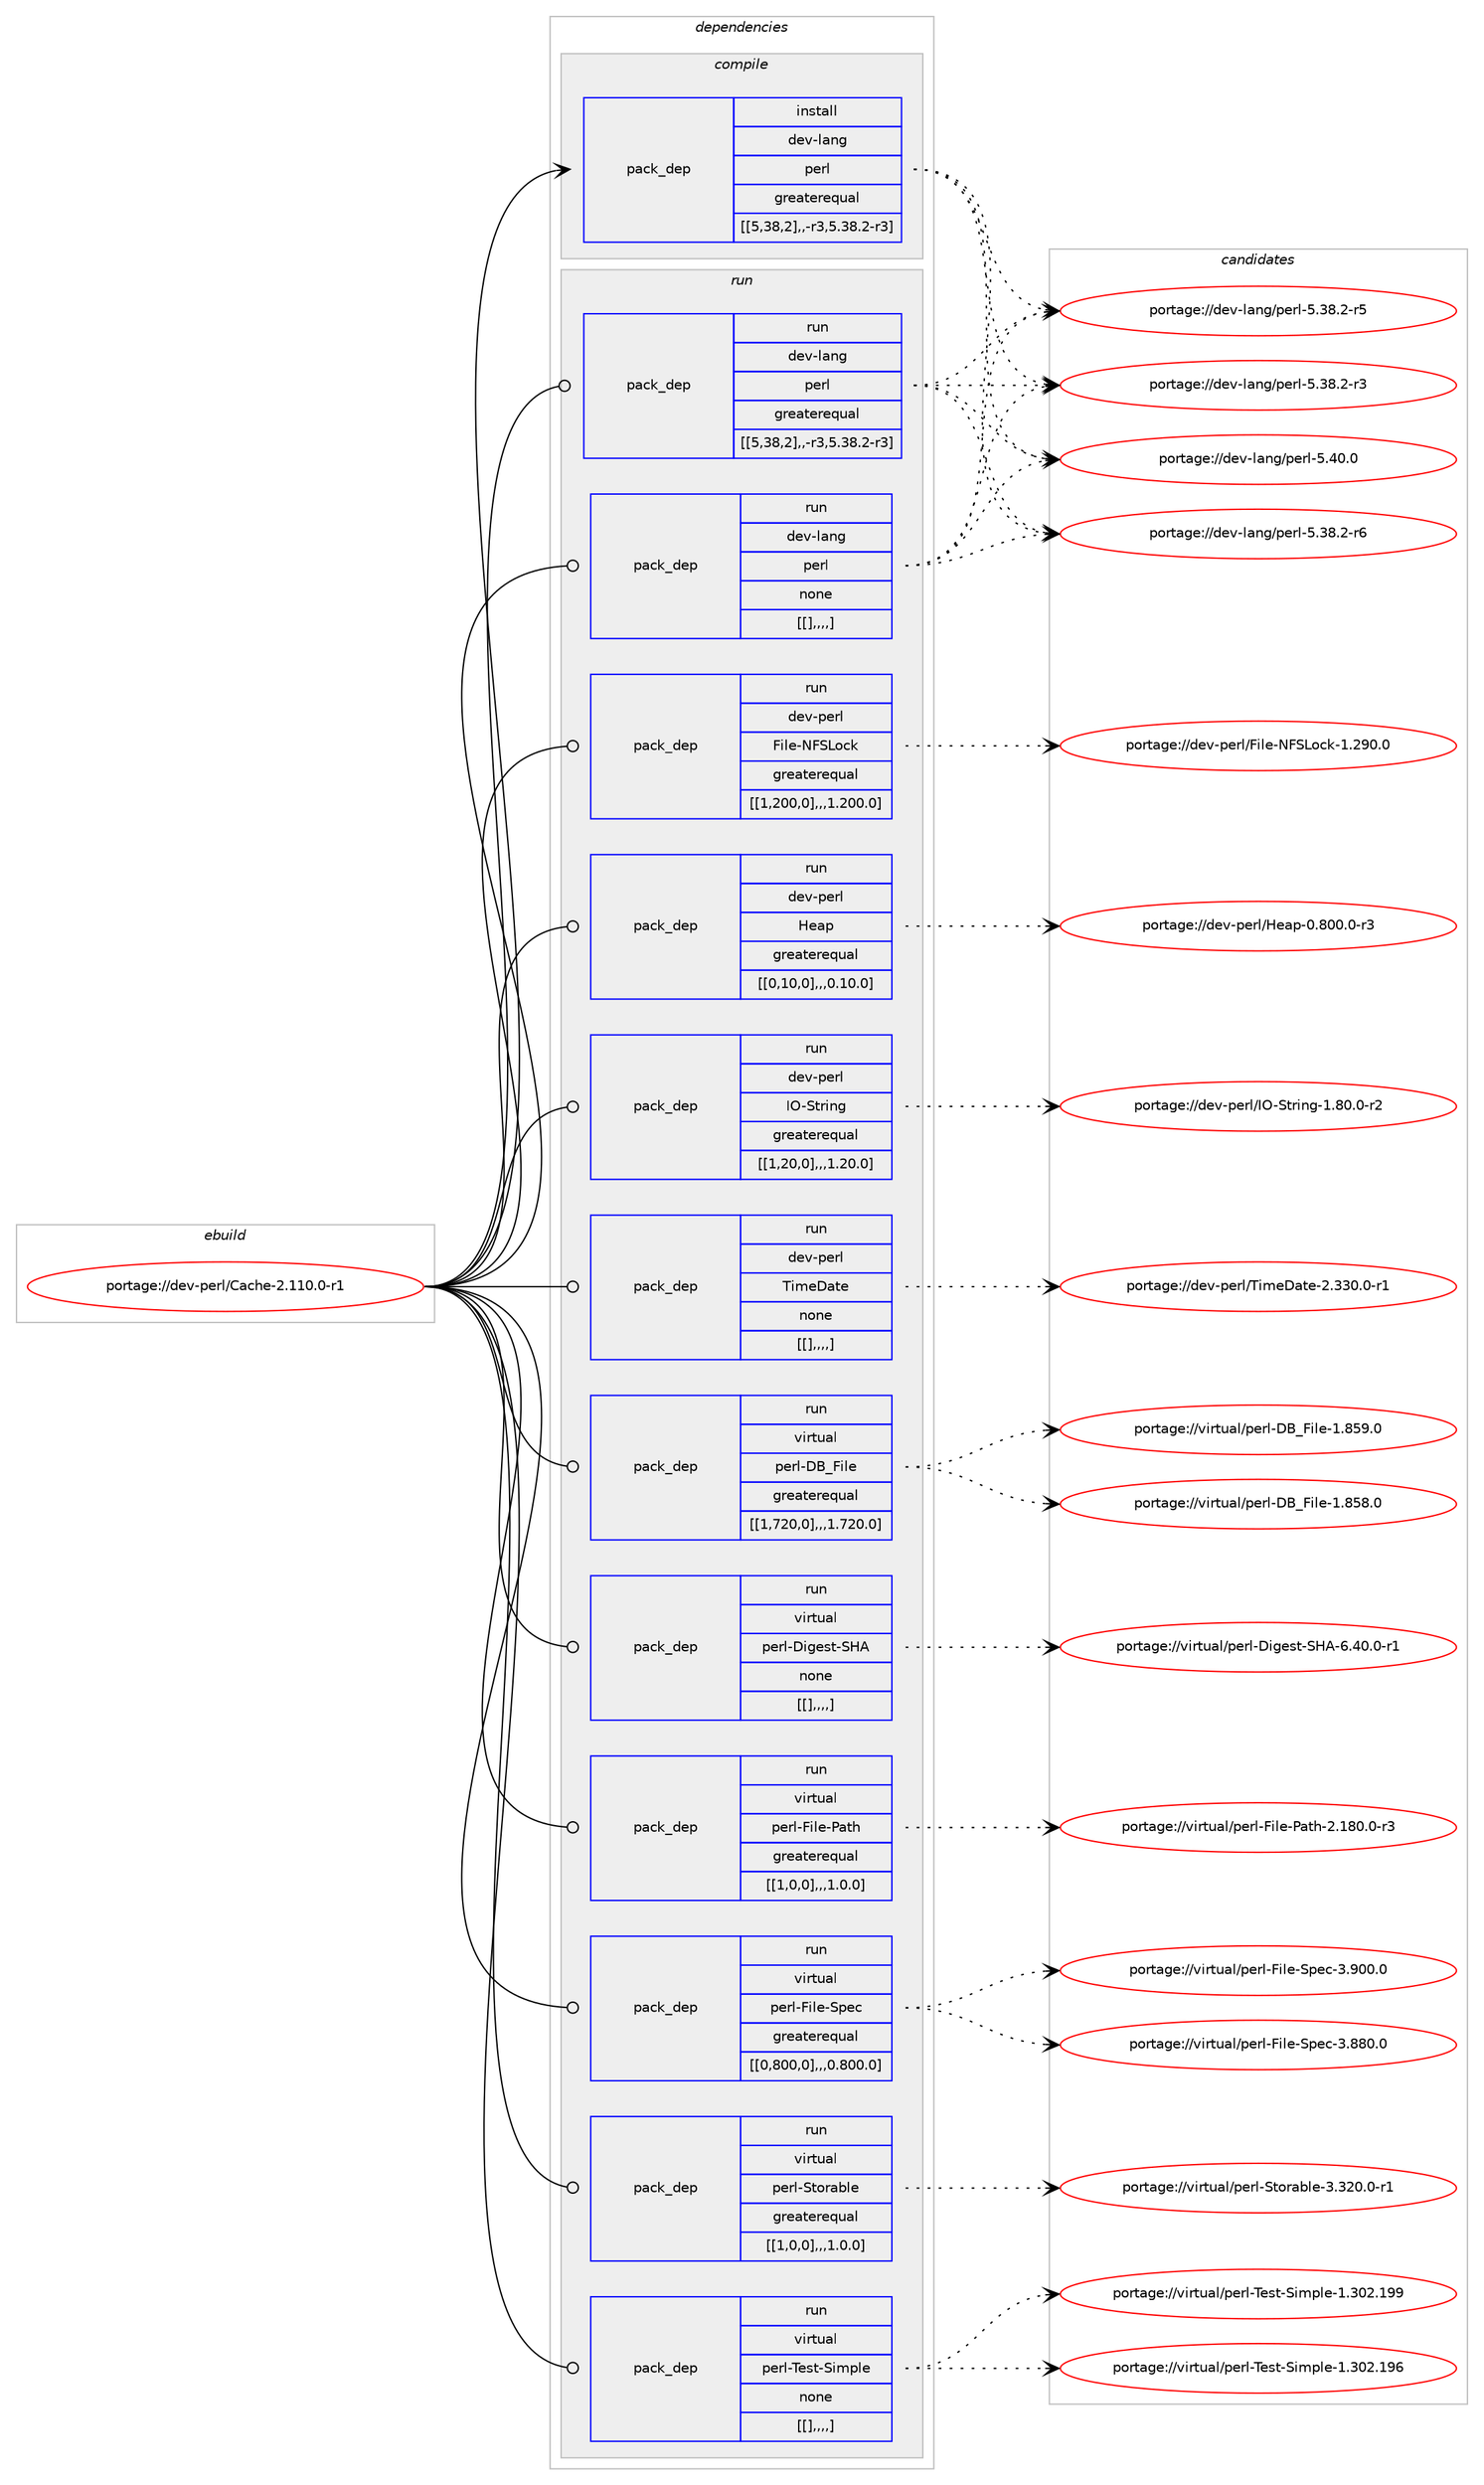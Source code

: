 digraph prolog {

# *************
# Graph options
# *************

newrank=true;
concentrate=true;
compound=true;
graph [rankdir=LR,fontname=Helvetica,fontsize=10,ranksep=1.5];#, ranksep=2.5, nodesep=0.2];
edge  [arrowhead=vee];
node  [fontname=Helvetica,fontsize=10];

# **********
# The ebuild
# **********

subgraph cluster_leftcol {
color=gray;
label=<<i>ebuild</i>>;
id [label="portage://dev-perl/Cache-2.110.0-r1", color=red, width=4, href="../dev-perl/Cache-2.110.0-r1.svg"];
}

# ****************
# The dependencies
# ****************

subgraph cluster_midcol {
color=gray;
label=<<i>dependencies</i>>;
subgraph cluster_compile {
fillcolor="#eeeeee";
style=filled;
label=<<i>compile</i>>;
subgraph pack96396 {
dependency128386 [label=<<TABLE BORDER="0" CELLBORDER="1" CELLSPACING="0" CELLPADDING="4" WIDTH="220"><TR><TD ROWSPAN="6" CELLPADDING="30">pack_dep</TD></TR><TR><TD WIDTH="110">install</TD></TR><TR><TD>dev-lang</TD></TR><TR><TD>perl</TD></TR><TR><TD>greaterequal</TD></TR><TR><TD>[[5,38,2],,-r3,5.38.2-r3]</TD></TR></TABLE>>, shape=none, color=blue];
}
id:e -> dependency128386:w [weight=20,style="solid",arrowhead="vee"];
}
subgraph cluster_compileandrun {
fillcolor="#eeeeee";
style=filled;
label=<<i>compile and run</i>>;
}
subgraph cluster_run {
fillcolor="#eeeeee";
style=filled;
label=<<i>run</i>>;
subgraph pack96397 {
dependency128387 [label=<<TABLE BORDER="0" CELLBORDER="1" CELLSPACING="0" CELLPADDING="4" WIDTH="220"><TR><TD ROWSPAN="6" CELLPADDING="30">pack_dep</TD></TR><TR><TD WIDTH="110">run</TD></TR><TR><TD>dev-lang</TD></TR><TR><TD>perl</TD></TR><TR><TD>greaterequal</TD></TR><TR><TD>[[5,38,2],,-r3,5.38.2-r3]</TD></TR></TABLE>>, shape=none, color=blue];
}
id:e -> dependency128387:w [weight=20,style="solid",arrowhead="odot"];
subgraph pack96398 {
dependency128388 [label=<<TABLE BORDER="0" CELLBORDER="1" CELLSPACING="0" CELLPADDING="4" WIDTH="220"><TR><TD ROWSPAN="6" CELLPADDING="30">pack_dep</TD></TR><TR><TD WIDTH="110">run</TD></TR><TR><TD>dev-lang</TD></TR><TR><TD>perl</TD></TR><TR><TD>none</TD></TR><TR><TD>[[],,,,]</TD></TR></TABLE>>, shape=none, color=blue];
}
id:e -> dependency128388:w [weight=20,style="solid",arrowhead="odot"];
subgraph pack96399 {
dependency128389 [label=<<TABLE BORDER="0" CELLBORDER="1" CELLSPACING="0" CELLPADDING="4" WIDTH="220"><TR><TD ROWSPAN="6" CELLPADDING="30">pack_dep</TD></TR><TR><TD WIDTH="110">run</TD></TR><TR><TD>dev-perl</TD></TR><TR><TD>File-NFSLock</TD></TR><TR><TD>greaterequal</TD></TR><TR><TD>[[1,200,0],,,1.200.0]</TD></TR></TABLE>>, shape=none, color=blue];
}
id:e -> dependency128389:w [weight=20,style="solid",arrowhead="odot"];
subgraph pack96400 {
dependency128390 [label=<<TABLE BORDER="0" CELLBORDER="1" CELLSPACING="0" CELLPADDING="4" WIDTH="220"><TR><TD ROWSPAN="6" CELLPADDING="30">pack_dep</TD></TR><TR><TD WIDTH="110">run</TD></TR><TR><TD>dev-perl</TD></TR><TR><TD>Heap</TD></TR><TR><TD>greaterequal</TD></TR><TR><TD>[[0,10,0],,,0.10.0]</TD></TR></TABLE>>, shape=none, color=blue];
}
id:e -> dependency128390:w [weight=20,style="solid",arrowhead="odot"];
subgraph pack96401 {
dependency128391 [label=<<TABLE BORDER="0" CELLBORDER="1" CELLSPACING="0" CELLPADDING="4" WIDTH="220"><TR><TD ROWSPAN="6" CELLPADDING="30">pack_dep</TD></TR><TR><TD WIDTH="110">run</TD></TR><TR><TD>dev-perl</TD></TR><TR><TD>IO-String</TD></TR><TR><TD>greaterequal</TD></TR><TR><TD>[[1,20,0],,,1.20.0]</TD></TR></TABLE>>, shape=none, color=blue];
}
id:e -> dependency128391:w [weight=20,style="solid",arrowhead="odot"];
subgraph pack96402 {
dependency128392 [label=<<TABLE BORDER="0" CELLBORDER="1" CELLSPACING="0" CELLPADDING="4" WIDTH="220"><TR><TD ROWSPAN="6" CELLPADDING="30">pack_dep</TD></TR><TR><TD WIDTH="110">run</TD></TR><TR><TD>dev-perl</TD></TR><TR><TD>TimeDate</TD></TR><TR><TD>none</TD></TR><TR><TD>[[],,,,]</TD></TR></TABLE>>, shape=none, color=blue];
}
id:e -> dependency128392:w [weight=20,style="solid",arrowhead="odot"];
subgraph pack96403 {
dependency128393 [label=<<TABLE BORDER="0" CELLBORDER="1" CELLSPACING="0" CELLPADDING="4" WIDTH="220"><TR><TD ROWSPAN="6" CELLPADDING="30">pack_dep</TD></TR><TR><TD WIDTH="110">run</TD></TR><TR><TD>virtual</TD></TR><TR><TD>perl-DB_File</TD></TR><TR><TD>greaterequal</TD></TR><TR><TD>[[1,720,0],,,1.720.0]</TD></TR></TABLE>>, shape=none, color=blue];
}
id:e -> dependency128393:w [weight=20,style="solid",arrowhead="odot"];
subgraph pack96404 {
dependency128394 [label=<<TABLE BORDER="0" CELLBORDER="1" CELLSPACING="0" CELLPADDING="4" WIDTH="220"><TR><TD ROWSPAN="6" CELLPADDING="30">pack_dep</TD></TR><TR><TD WIDTH="110">run</TD></TR><TR><TD>virtual</TD></TR><TR><TD>perl-Digest-SHA</TD></TR><TR><TD>none</TD></TR><TR><TD>[[],,,,]</TD></TR></TABLE>>, shape=none, color=blue];
}
id:e -> dependency128394:w [weight=20,style="solid",arrowhead="odot"];
subgraph pack96405 {
dependency128395 [label=<<TABLE BORDER="0" CELLBORDER="1" CELLSPACING="0" CELLPADDING="4" WIDTH="220"><TR><TD ROWSPAN="6" CELLPADDING="30">pack_dep</TD></TR><TR><TD WIDTH="110">run</TD></TR><TR><TD>virtual</TD></TR><TR><TD>perl-File-Path</TD></TR><TR><TD>greaterequal</TD></TR><TR><TD>[[1,0,0],,,1.0.0]</TD></TR></TABLE>>, shape=none, color=blue];
}
id:e -> dependency128395:w [weight=20,style="solid",arrowhead="odot"];
subgraph pack96406 {
dependency128396 [label=<<TABLE BORDER="0" CELLBORDER="1" CELLSPACING="0" CELLPADDING="4" WIDTH="220"><TR><TD ROWSPAN="6" CELLPADDING="30">pack_dep</TD></TR><TR><TD WIDTH="110">run</TD></TR><TR><TD>virtual</TD></TR><TR><TD>perl-File-Spec</TD></TR><TR><TD>greaterequal</TD></TR><TR><TD>[[0,800,0],,,0.800.0]</TD></TR></TABLE>>, shape=none, color=blue];
}
id:e -> dependency128396:w [weight=20,style="solid",arrowhead="odot"];
subgraph pack96407 {
dependency128397 [label=<<TABLE BORDER="0" CELLBORDER="1" CELLSPACING="0" CELLPADDING="4" WIDTH="220"><TR><TD ROWSPAN="6" CELLPADDING="30">pack_dep</TD></TR><TR><TD WIDTH="110">run</TD></TR><TR><TD>virtual</TD></TR><TR><TD>perl-Storable</TD></TR><TR><TD>greaterequal</TD></TR><TR><TD>[[1,0,0],,,1.0.0]</TD></TR></TABLE>>, shape=none, color=blue];
}
id:e -> dependency128397:w [weight=20,style="solid",arrowhead="odot"];
subgraph pack96408 {
dependency128398 [label=<<TABLE BORDER="0" CELLBORDER="1" CELLSPACING="0" CELLPADDING="4" WIDTH="220"><TR><TD ROWSPAN="6" CELLPADDING="30">pack_dep</TD></TR><TR><TD WIDTH="110">run</TD></TR><TR><TD>virtual</TD></TR><TR><TD>perl-Test-Simple</TD></TR><TR><TD>none</TD></TR><TR><TD>[[],,,,]</TD></TR></TABLE>>, shape=none, color=blue];
}
id:e -> dependency128398:w [weight=20,style="solid",arrowhead="odot"];
}
}

# **************
# The candidates
# **************

subgraph cluster_choices {
rank=same;
color=gray;
label=<<i>candidates</i>>;

subgraph choice96396 {
color=black;
nodesep=1;
choice10010111845108971101034711210111410845534652484648 [label="portage://dev-lang/perl-5.40.0", color=red, width=4,href="../dev-lang/perl-5.40.0.svg"];
choice100101118451089711010347112101114108455346515646504511454 [label="portage://dev-lang/perl-5.38.2-r6", color=red, width=4,href="../dev-lang/perl-5.38.2-r6.svg"];
choice100101118451089711010347112101114108455346515646504511453 [label="portage://dev-lang/perl-5.38.2-r5", color=red, width=4,href="../dev-lang/perl-5.38.2-r5.svg"];
choice100101118451089711010347112101114108455346515646504511451 [label="portage://dev-lang/perl-5.38.2-r3", color=red, width=4,href="../dev-lang/perl-5.38.2-r3.svg"];
dependency128386:e -> choice10010111845108971101034711210111410845534652484648:w [style=dotted,weight="100"];
dependency128386:e -> choice100101118451089711010347112101114108455346515646504511454:w [style=dotted,weight="100"];
dependency128386:e -> choice100101118451089711010347112101114108455346515646504511453:w [style=dotted,weight="100"];
dependency128386:e -> choice100101118451089711010347112101114108455346515646504511451:w [style=dotted,weight="100"];
}
subgraph choice96397 {
color=black;
nodesep=1;
choice10010111845108971101034711210111410845534652484648 [label="portage://dev-lang/perl-5.40.0", color=red, width=4,href="../dev-lang/perl-5.40.0.svg"];
choice100101118451089711010347112101114108455346515646504511454 [label="portage://dev-lang/perl-5.38.2-r6", color=red, width=4,href="../dev-lang/perl-5.38.2-r6.svg"];
choice100101118451089711010347112101114108455346515646504511453 [label="portage://dev-lang/perl-5.38.2-r5", color=red, width=4,href="../dev-lang/perl-5.38.2-r5.svg"];
choice100101118451089711010347112101114108455346515646504511451 [label="portage://dev-lang/perl-5.38.2-r3", color=red, width=4,href="../dev-lang/perl-5.38.2-r3.svg"];
dependency128387:e -> choice10010111845108971101034711210111410845534652484648:w [style=dotted,weight="100"];
dependency128387:e -> choice100101118451089711010347112101114108455346515646504511454:w [style=dotted,weight="100"];
dependency128387:e -> choice100101118451089711010347112101114108455346515646504511453:w [style=dotted,weight="100"];
dependency128387:e -> choice100101118451089711010347112101114108455346515646504511451:w [style=dotted,weight="100"];
}
subgraph choice96398 {
color=black;
nodesep=1;
choice10010111845108971101034711210111410845534652484648 [label="portage://dev-lang/perl-5.40.0", color=red, width=4,href="../dev-lang/perl-5.40.0.svg"];
choice100101118451089711010347112101114108455346515646504511454 [label="portage://dev-lang/perl-5.38.2-r6", color=red, width=4,href="../dev-lang/perl-5.38.2-r6.svg"];
choice100101118451089711010347112101114108455346515646504511453 [label="portage://dev-lang/perl-5.38.2-r5", color=red, width=4,href="../dev-lang/perl-5.38.2-r5.svg"];
choice100101118451089711010347112101114108455346515646504511451 [label="portage://dev-lang/perl-5.38.2-r3", color=red, width=4,href="../dev-lang/perl-5.38.2-r3.svg"];
dependency128388:e -> choice10010111845108971101034711210111410845534652484648:w [style=dotted,weight="100"];
dependency128388:e -> choice100101118451089711010347112101114108455346515646504511454:w [style=dotted,weight="100"];
dependency128388:e -> choice100101118451089711010347112101114108455346515646504511453:w [style=dotted,weight="100"];
dependency128388:e -> choice100101118451089711010347112101114108455346515646504511451:w [style=dotted,weight="100"];
}
subgraph choice96399 {
color=black;
nodesep=1;
choice1001011184511210111410847701051081014578708376111991074549465057484648 [label="portage://dev-perl/File-NFSLock-1.290.0", color=red, width=4,href="../dev-perl/File-NFSLock-1.290.0.svg"];
dependency128389:e -> choice1001011184511210111410847701051081014578708376111991074549465057484648:w [style=dotted,weight="100"];
}
subgraph choice96400 {
color=black;
nodesep=1;
choice1001011184511210111410847721019711245484656484846484511451 [label="portage://dev-perl/Heap-0.800.0-r3", color=red, width=4,href="../dev-perl/Heap-0.800.0-r3.svg"];
dependency128390:e -> choice1001011184511210111410847721019711245484656484846484511451:w [style=dotted,weight="100"];
}
subgraph choice96401 {
color=black;
nodesep=1;
choice100101118451121011141084773794583116114105110103454946564846484511450 [label="portage://dev-perl/IO-String-1.80.0-r2", color=red, width=4,href="../dev-perl/IO-String-1.80.0-r2.svg"];
dependency128391:e -> choice100101118451121011141084773794583116114105110103454946564846484511450:w [style=dotted,weight="100"];
}
subgraph choice96402 {
color=black;
nodesep=1;
choice100101118451121011141084784105109101689711610145504651514846484511449 [label="portage://dev-perl/TimeDate-2.330.0-r1", color=red, width=4,href="../dev-perl/TimeDate-2.330.0-r1.svg"];
dependency128392:e -> choice100101118451121011141084784105109101689711610145504651514846484511449:w [style=dotted,weight="100"];
}
subgraph choice96403 {
color=black;
nodesep=1;
choice118105114116117971084711210111410845686695701051081014549465653574648 [label="portage://virtual/perl-DB_File-1.859.0", color=red, width=4,href="../virtual/perl-DB_File-1.859.0.svg"];
choice118105114116117971084711210111410845686695701051081014549465653564648 [label="portage://virtual/perl-DB_File-1.858.0", color=red, width=4,href="../virtual/perl-DB_File-1.858.0.svg"];
dependency128393:e -> choice118105114116117971084711210111410845686695701051081014549465653574648:w [style=dotted,weight="100"];
dependency128393:e -> choice118105114116117971084711210111410845686695701051081014549465653564648:w [style=dotted,weight="100"];
}
subgraph choice96404 {
color=black;
nodesep=1;
choice1181051141161179710847112101114108456810510310111511645837265455446524846484511449 [label="portage://virtual/perl-Digest-SHA-6.40.0-r1", color=red, width=4,href="../virtual/perl-Digest-SHA-6.40.0-r1.svg"];
dependency128394:e -> choice1181051141161179710847112101114108456810510310111511645837265455446524846484511449:w [style=dotted,weight="100"];
}
subgraph choice96405 {
color=black;
nodesep=1;
choice1181051141161179710847112101114108457010510810145809711610445504649564846484511451 [label="portage://virtual/perl-File-Path-2.180.0-r3", color=red, width=4,href="../virtual/perl-File-Path-2.180.0-r3.svg"];
dependency128395:e -> choice1181051141161179710847112101114108457010510810145809711610445504649564846484511451:w [style=dotted,weight="100"];
}
subgraph choice96406 {
color=black;
nodesep=1;
choice118105114116117971084711210111410845701051081014583112101994551465748484648 [label="portage://virtual/perl-File-Spec-3.900.0", color=red, width=4,href="../virtual/perl-File-Spec-3.900.0.svg"];
choice118105114116117971084711210111410845701051081014583112101994551465656484648 [label="portage://virtual/perl-File-Spec-3.880.0", color=red, width=4,href="../virtual/perl-File-Spec-3.880.0.svg"];
dependency128396:e -> choice118105114116117971084711210111410845701051081014583112101994551465748484648:w [style=dotted,weight="100"];
dependency128396:e -> choice118105114116117971084711210111410845701051081014583112101994551465656484648:w [style=dotted,weight="100"];
}
subgraph choice96407 {
color=black;
nodesep=1;
choice11810511411611797108471121011141084583116111114979810810145514651504846484511449 [label="portage://virtual/perl-Storable-3.320.0-r1", color=red, width=4,href="../virtual/perl-Storable-3.320.0-r1.svg"];
dependency128397:e -> choice11810511411611797108471121011141084583116111114979810810145514651504846484511449:w [style=dotted,weight="100"];
}
subgraph choice96408 {
color=black;
nodesep=1;
choice11810511411611797108471121011141084584101115116458310510911210810145494651485046495757 [label="portage://virtual/perl-Test-Simple-1.302.199", color=red, width=4,href="../virtual/perl-Test-Simple-1.302.199.svg"];
choice11810511411611797108471121011141084584101115116458310510911210810145494651485046495754 [label="portage://virtual/perl-Test-Simple-1.302.196", color=red, width=4,href="../virtual/perl-Test-Simple-1.302.196.svg"];
dependency128398:e -> choice11810511411611797108471121011141084584101115116458310510911210810145494651485046495757:w [style=dotted,weight="100"];
dependency128398:e -> choice11810511411611797108471121011141084584101115116458310510911210810145494651485046495754:w [style=dotted,weight="100"];
}
}

}
